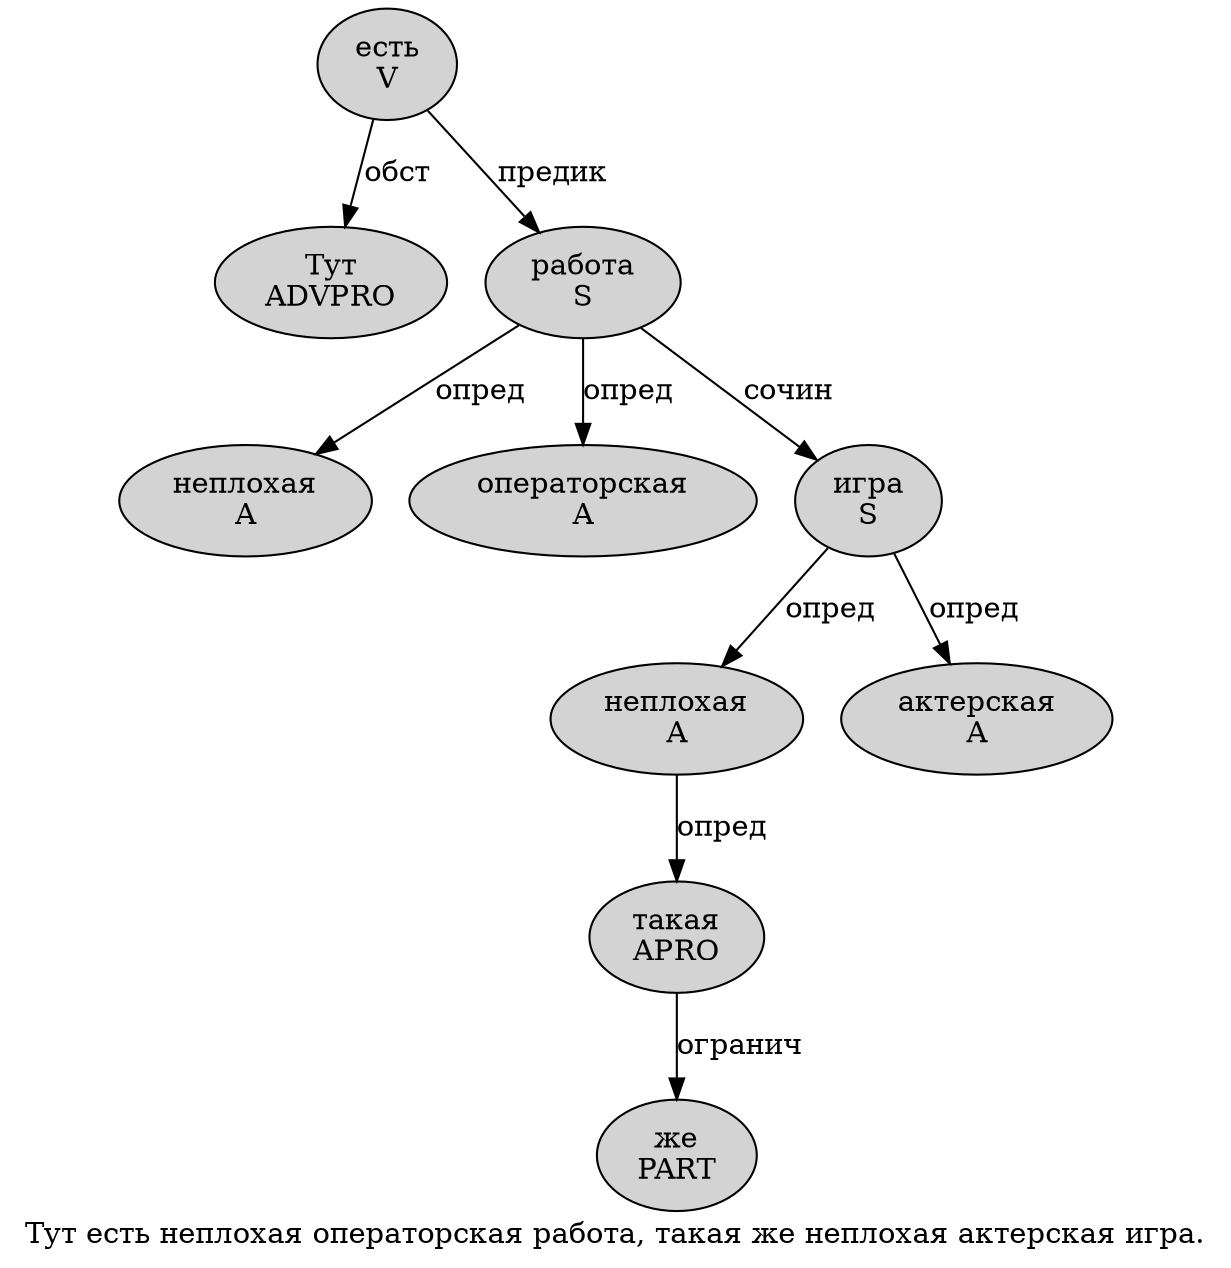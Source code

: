 digraph SENTENCE_4217 {
	graph [label="Тут есть неплохая операторская работа, такая же неплохая актерская игра."]
	node [style=filled]
		0 [label="Тут
ADVPRO" color="" fillcolor=lightgray penwidth=1 shape=ellipse]
		1 [label="есть
V" color="" fillcolor=lightgray penwidth=1 shape=ellipse]
		2 [label="неплохая
A" color="" fillcolor=lightgray penwidth=1 shape=ellipse]
		3 [label="операторская
A" color="" fillcolor=lightgray penwidth=1 shape=ellipse]
		4 [label="работа
S" color="" fillcolor=lightgray penwidth=1 shape=ellipse]
		6 [label="такая
APRO" color="" fillcolor=lightgray penwidth=1 shape=ellipse]
		7 [label="же
PART" color="" fillcolor=lightgray penwidth=1 shape=ellipse]
		8 [label="неплохая
A" color="" fillcolor=lightgray penwidth=1 shape=ellipse]
		9 [label="актерская
A" color="" fillcolor=lightgray penwidth=1 shape=ellipse]
		10 [label="игра
S" color="" fillcolor=lightgray penwidth=1 shape=ellipse]
			1 -> 0 [label="обст"]
			1 -> 4 [label="предик"]
			6 -> 7 [label="огранич"]
			10 -> 8 [label="опред"]
			10 -> 9 [label="опред"]
			4 -> 2 [label="опред"]
			4 -> 3 [label="опред"]
			4 -> 10 [label="сочин"]
			8 -> 6 [label="опред"]
}